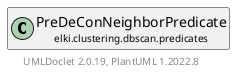 @startuml
    remove .*\.(Instance|Par|Parameterizer|Factory)$
    set namespaceSeparator none
    hide empty fields
    hide empty methods

    class "<size:14>PreDeConNeighborPredicate.Instance\n<size:10>elki.clustering.dbscan.predicates" as elki.clustering.dbscan.predicates.PreDeConNeighborPredicate.Instance [[PreDeConNeighborPredicate.Instance.html]] {
        +Instance(DBIDs, DataStore<PreDeConModel>)
        +getNeighbors(DBIDRef): PreDeConModel
        +iterDBIDs(PreDeConModel): DBIDIter
    }

    abstract class "<size:14>AbstractRangeQueryNeighborPredicate.Instance\n<size:10>elki.clustering.dbscan.predicates" as elki.clustering.dbscan.predicates.AbstractRangeQueryNeighborPredicate.Instance<PreDeConModel, PreDeConModel> [[AbstractRangeQueryNeighborPredicate.Instance.html]]
    class "<size:14>PreDeConNeighborPredicate\n<size:10>elki.clustering.dbscan.predicates" as elki.clustering.dbscan.predicates.PreDeConNeighborPredicate [[PreDeConNeighborPredicate.html]]

    elki.clustering.dbscan.predicates.AbstractRangeQueryNeighborPredicate.Instance <|-- elki.clustering.dbscan.predicates.PreDeConNeighborPredicate.Instance
    elki.clustering.dbscan.predicates.PreDeConNeighborPredicate +-- elki.clustering.dbscan.predicates.PreDeConNeighborPredicate.Instance

    center footer UMLDoclet 2.0.19, PlantUML 1.2022.8
@enduml
